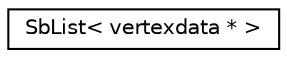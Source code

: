 digraph "Graphical Class Hierarchy"
{
 // LATEX_PDF_SIZE
  edge [fontname="Helvetica",fontsize="10",labelfontname="Helvetica",labelfontsize="10"];
  node [fontname="Helvetica",fontsize="10",shape=record];
  rankdir="LR";
  Node0 [label="SbList\< vertexdata * \>",height=0.2,width=0.4,color="black", fillcolor="white", style="filled",URL="$classSbList.html",tooltip=" "];
}
